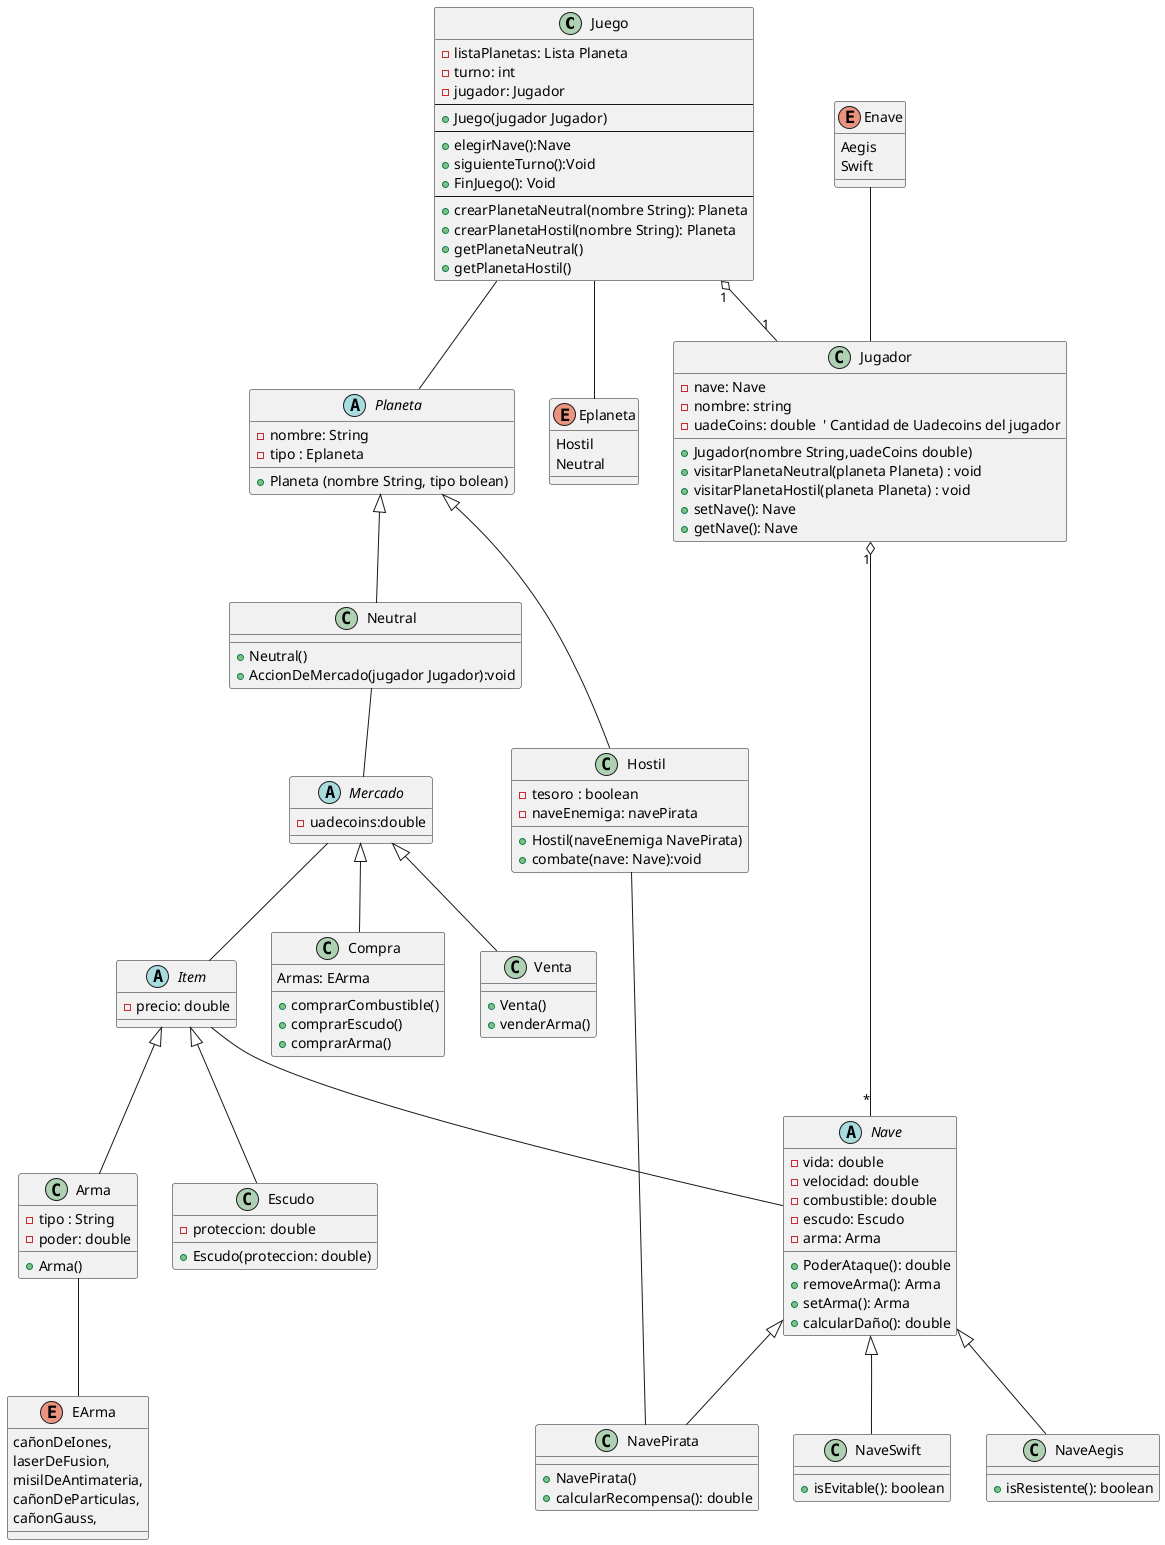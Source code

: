 

@startuml

'class Juego
Juego -- Planeta
Juego "1" o-- "1" Jugador

Jugador "1" o-- "*" Nave
enum Enave{
    Aegis
    Swift
}
Juego -- Eplaneta
enum Eplaneta{
    Hostil
    Neutral
}
Arma -- EArma
enum EArma{
   cañonDeIones,
   laserDeFusion,
   misilDeAntimateria,
   cañonDeParticulas,
   cañonGauss,
}
class Juego {
    - listaPlanetas: Lista Planeta
    - turno: int
    - jugador: Jugador
    --
    + Juego(jugador Jugador)
    --
    + elegirNave():Nave
    + siguienteTurno():Void
    + FinJuego(): Void
    --
    + crearPlanetaNeutral(nombre String): Planeta
    + crearPlanetaHostil(nombre String): Planeta
    + getPlanetaNeutral()
    + getPlanetaHostil()
}
Enave -- Jugador
'class Jugador
class Jugador {
    - nave: Nave
    - nombre: string
    - uadeCoins: double  ' Cantidad de Uadecoins del jugador

    + Jugador(nombre String,uadeCoins double)
    + visitarPlanetaNeutral(planeta Planeta) : void
    + visitarPlanetaHostil(planeta Planeta) : void
    + setNave(): Nave
    + getNave(): Nave
}

'class Nave

abstract class Nave {
    - vida: double
    - velocidad: double
    - combustible: double
    - escudo: Escudo
    - arma: Arma
    + PoderAtaque(): double
    + removeArma(): Arma
    + setArma(): Arma
    + calcularDaño(): double
}
Item -- Nave
abstract class Item{
- precio: double

}
'class Arma
class Arma extends Item{
    - tipo : String
    - poder: double
    + Arma()

}

'class Escudo
class Escudo extends Item {
    - proteccion: double
    + Escudo(proteccion: double)
}
' Clase para Nave Aegis
class NaveAegis extends Nave{
    + isResistente(): boolean
}

' Clase para Nave Swift
class NaveSwift extends Nave {
    + isEvitable(): boolean
}
'class Enemigo
class NavePirata extends Nave {

    + NavePirata()
    + calcularRecompensa(): double
}

'class Planeta

Hostil -- NavePirata
Neutral -- Mercado

abstract class Planeta {
    - nombre: String
    - tipo : Eplaneta
    + Planeta (nombre String, tipo bolean)
}

'class Mercado
class Neutral extends Planeta{
    + Neutral()
    + AccionDeMercado(jugador Jugador):void
}
Mercado -- Item
Abstract class Mercado {
    -uadecoins:double
}
class Venta extends Mercado{
    + Venta()
    + venderArma()
}
class Compra extends Mercado{
    Armas: EArma
    + comprarCombustible()
    + comprarEscudo()
    + comprarArma()
}

' Subclase de Planeta: Hostil
class Hostil extends Planeta{
    - tesoro : boolean
    - naveEnemiga: navePirata
    + Hostil(naveEnemiga NavePirata)
    + combate(nave: Nave):void
}


@enduml